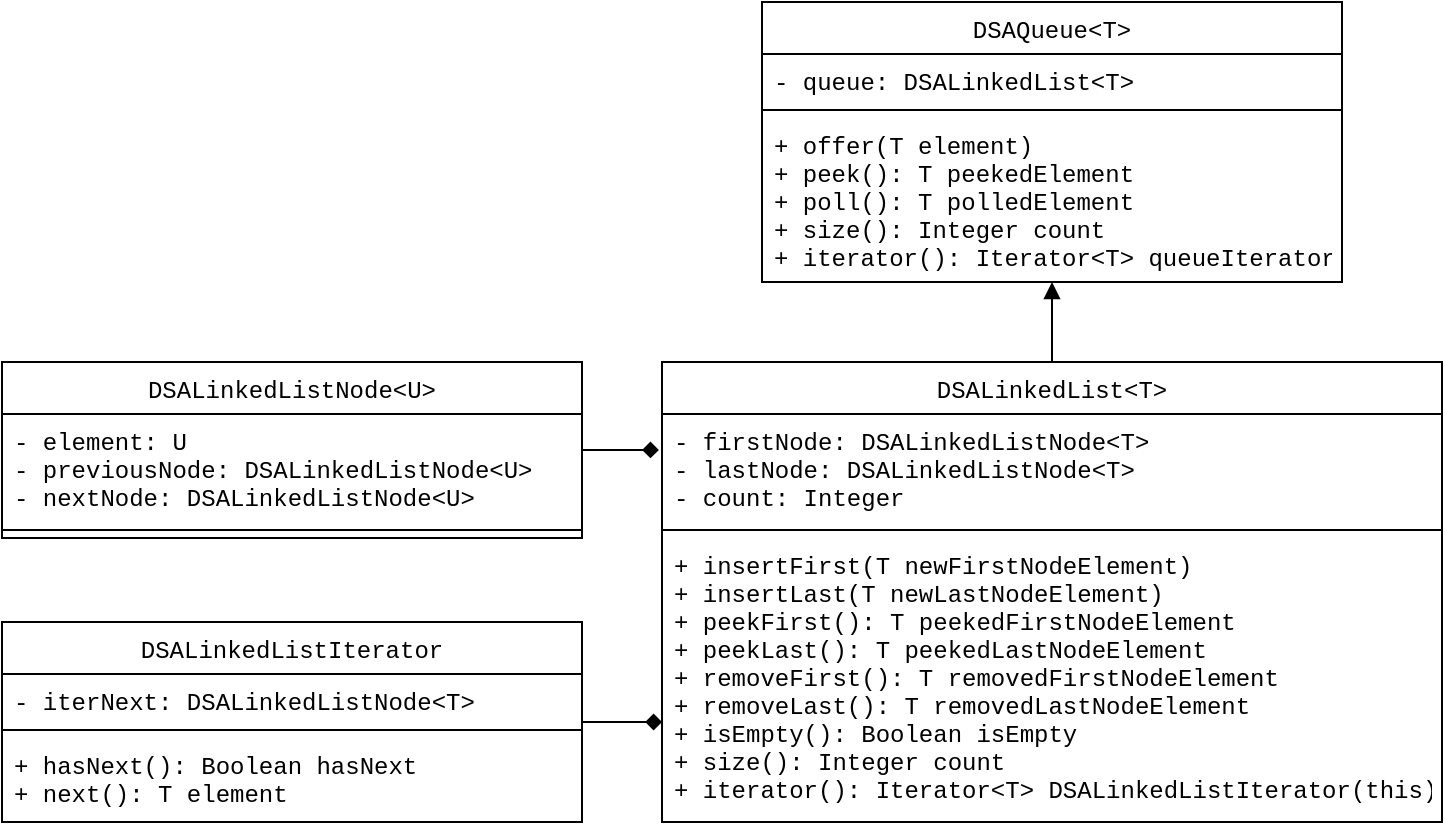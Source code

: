 <mxfile version="13.6.5">
    <diagram id="3VGHU-YLwqh0xfQgbPiF" name="Page-1">
        <mxGraphModel dx="2756" dy="1720" grid="1" gridSize="10" guides="1" tooltips="1" connect="1" arrows="1" fold="1" page="1" pageScale="1" pageWidth="800" pageHeight="800" math="0" shadow="0">
            <root>
                <mxCell id="0"/>
                <mxCell id="1" parent="0"/>
                <mxCell id="24" style="edgeStyle=orthogonalEdgeStyle;rounded=0;orthogonalLoop=1;jettySize=auto;html=1;exitX=0.5;exitY=0;exitDx=0;exitDy=0;entryX=0.5;entryY=1;entryDx=0;entryDy=0;entryPerimeter=0;endArrow=block;endFill=1;" edge="1" parent="1" source="20" target="5">
                    <mxGeometry relative="1" as="geometry"/>
                </mxCell>
                <mxCell id="33" style="edgeStyle=orthogonalEdgeStyle;rounded=0;orthogonalLoop=1;jettySize=auto;html=1;entryX=-0.004;entryY=0.333;entryDx=0;entryDy=0;entryPerimeter=0;endArrow=diamond;endFill=1;" edge="1" parent="1" source="11" target="21">
                    <mxGeometry relative="1" as="geometry"/>
                </mxCell>
                <mxCell id="34" style="edgeStyle=orthogonalEdgeStyle;rounded=0;orthogonalLoop=1;jettySize=auto;html=1;entryX=0;entryY=0.648;entryDx=0;entryDy=0;entryPerimeter=0;endArrow=diamond;endFill=1;" edge="1" parent="1" source="28" target="23">
                    <mxGeometry relative="1" as="geometry"/>
                </mxCell>
                <mxCell id="2" value="DSAQueue&lt;T&gt;" style="swimlane;fontStyle=0;align=center;verticalAlign=top;childLayout=stackLayout;horizontal=1;startSize=26;horizontalStack=0;resizeParent=1;resizeParentMax=0;resizeLast=0;collapsible=1;marginBottom=0;fontFamily=Courier;" parent="1" vertex="1">
                    <mxGeometry x="420" y="195" width="290" height="140" as="geometry"/>
                </mxCell>
                <mxCell id="3" value="- queue: DSALinkedList&lt;T&gt;" style="text;strokeColor=none;fillColor=none;align=left;verticalAlign=top;spacingLeft=4;spacingRight=4;overflow=hidden;rotatable=0;points=[[0,0.5],[1,0.5]];portConstraint=eastwest;fontFamily=Courier;" parent="2" vertex="1">
                    <mxGeometry y="26" width="290" height="24" as="geometry"/>
                </mxCell>
                <mxCell id="4" value="" style="line;strokeWidth=1;fillColor=none;align=left;verticalAlign=middle;spacingTop=-1;spacingLeft=3;spacingRight=3;rotatable=0;labelPosition=right;points=[];portConstraint=eastwest;" parent="2" vertex="1">
                    <mxGeometry y="50" width="290" height="8" as="geometry"/>
                </mxCell>
                <mxCell id="5" value="+ offer(T element)&#10;+ peek(): T peekedElement&#10;+ poll(): T polledElement&#10;+ size(): Integer count&#10;+ iterator(): Iterator&lt;T&gt; queueIterator" style="text;strokeColor=none;fillColor=none;align=left;verticalAlign=top;spacingLeft=4;spacingRight=4;overflow=hidden;rotatable=0;points=[[0,0.5],[1,0.5]];portConstraint=eastwest;fontFamily=Courier;" parent="2" vertex="1">
                    <mxGeometry y="58" width="290" height="82" as="geometry"/>
                </mxCell>
                <mxCell id="20" value="DSALinkedList&lt;T&gt;" style="swimlane;fontStyle=0;align=center;verticalAlign=top;childLayout=stackLayout;horizontal=1;startSize=26;horizontalStack=0;resizeParent=1;resizeParentMax=0;resizeLast=0;collapsible=1;marginBottom=0;fontFamily=Courier;" vertex="1" parent="1">
                    <mxGeometry x="370" y="375" width="390" height="230" as="geometry"/>
                </mxCell>
                <mxCell id="21" value="- firstNode: DSALinkedListNode&lt;T&gt;&#10;- lastNode: DSALinkedListNode&lt;T&gt;&#10;- count: Integer" style="text;strokeColor=none;fillColor=none;align=left;verticalAlign=top;spacingLeft=4;spacingRight=4;overflow=hidden;rotatable=0;points=[[0,0.5],[1,0.5]];portConstraint=eastwest;fontFamily=Courier;" vertex="1" parent="20">
                    <mxGeometry y="26" width="390" height="54" as="geometry"/>
                </mxCell>
                <mxCell id="22" value="" style="line;strokeWidth=1;fillColor=none;align=left;verticalAlign=middle;spacingTop=-1;spacingLeft=3;spacingRight=3;rotatable=0;labelPosition=right;points=[];portConstraint=eastwest;" vertex="1" parent="20">
                    <mxGeometry y="80" width="390" height="8" as="geometry"/>
                </mxCell>
                <mxCell id="23" value="+ insertFirst(T newFirstNodeElement)&#10;+ insertLast(T newLastNodeElement)&#10;+ peekFirst(): T peekedFirstNodeElement&#10;+ peekLast(): T peekedLastNodeElement&#10;+ removeFirst(): T removedFirstNodeElement&#10;+ removeLast(): T removedLastNodeElement&#10;+ isEmpty(): Boolean isEmpty&#10;+ size(): Integer count&#10;+ iterator(): Iterator&lt;T&gt; DSALinkedListIterator(this)&#10;" style="text;strokeColor=none;fillColor=none;align=left;verticalAlign=top;spacingLeft=4;spacingRight=4;overflow=hidden;rotatable=0;points=[[0,0.5],[1,0.5]];portConstraint=eastwest;fontFamily=Courier;" vertex="1" parent="20">
                    <mxGeometry y="88" width="390" height="142" as="geometry"/>
                </mxCell>
                <mxCell id="11" value="DSALinkedListNode&lt;U&gt;" style="swimlane;fontStyle=0;align=center;verticalAlign=top;childLayout=stackLayout;horizontal=1;startSize=26;horizontalStack=0;resizeParent=1;resizeParentMax=0;resizeLast=0;collapsible=1;marginBottom=0;fontFamily=Courier;" vertex="1" parent="1">
                    <mxGeometry x="40" y="375" width="290" height="88" as="geometry"/>
                </mxCell>
                <mxCell id="12" value="- element: U&#10;- previousNode: DSALinkedListNode&lt;U&gt;&#10;- nextNode: DSALinkedListNode&lt;U&gt;&#10;" style="text;strokeColor=none;fillColor=none;align=left;verticalAlign=top;spacingLeft=4;spacingRight=4;overflow=hidden;rotatable=0;points=[[0,0.5],[1,0.5]];portConstraint=eastwest;fontFamily=Courier;" vertex="1" parent="11">
                    <mxGeometry y="26" width="290" height="54" as="geometry"/>
                </mxCell>
                <mxCell id="13" value="" style="line;strokeWidth=1;fillColor=none;align=left;verticalAlign=middle;spacingTop=-1;spacingLeft=3;spacingRight=3;rotatable=0;labelPosition=right;points=[];portConstraint=eastwest;" vertex="1" parent="11">
                    <mxGeometry y="80" width="290" height="8" as="geometry"/>
                </mxCell>
                <mxCell id="28" value="DSALinkedListIterator" style="swimlane;fontStyle=0;align=center;verticalAlign=top;childLayout=stackLayout;horizontal=1;startSize=26;horizontalStack=0;resizeParent=1;resizeParentMax=0;resizeLast=0;collapsible=1;marginBottom=0;fontFamily=Courier;" vertex="1" parent="1">
                    <mxGeometry x="40" y="505" width="290" height="100" as="geometry"/>
                </mxCell>
                <mxCell id="29" value="- iterNext: DSALinkedListNode&lt;T&gt;" style="text;strokeColor=none;fillColor=none;align=left;verticalAlign=top;spacingLeft=4;spacingRight=4;overflow=hidden;rotatable=0;points=[[0,0.5],[1,0.5]];portConstraint=eastwest;fontFamily=Courier;" vertex="1" parent="28">
                    <mxGeometry y="26" width="290" height="24" as="geometry"/>
                </mxCell>
                <mxCell id="30" value="" style="line;strokeWidth=1;fillColor=none;align=left;verticalAlign=middle;spacingTop=-1;spacingLeft=3;spacingRight=3;rotatable=0;labelPosition=right;points=[];portConstraint=eastwest;" vertex="1" parent="28">
                    <mxGeometry y="50" width="290" height="8" as="geometry"/>
                </mxCell>
                <mxCell id="31" value="+ hasNext(): Boolean hasNext&#10;+ next(): T element" style="text;strokeColor=none;fillColor=none;align=left;verticalAlign=top;spacingLeft=4;spacingRight=4;overflow=hidden;rotatable=0;points=[[0,0.5],[1,0.5]];portConstraint=eastwest;fontFamily=Courier;" vertex="1" parent="28">
                    <mxGeometry y="58" width="290" height="42" as="geometry"/>
                </mxCell>
            </root>
        </mxGraphModel>
    </diagram>
</mxfile>